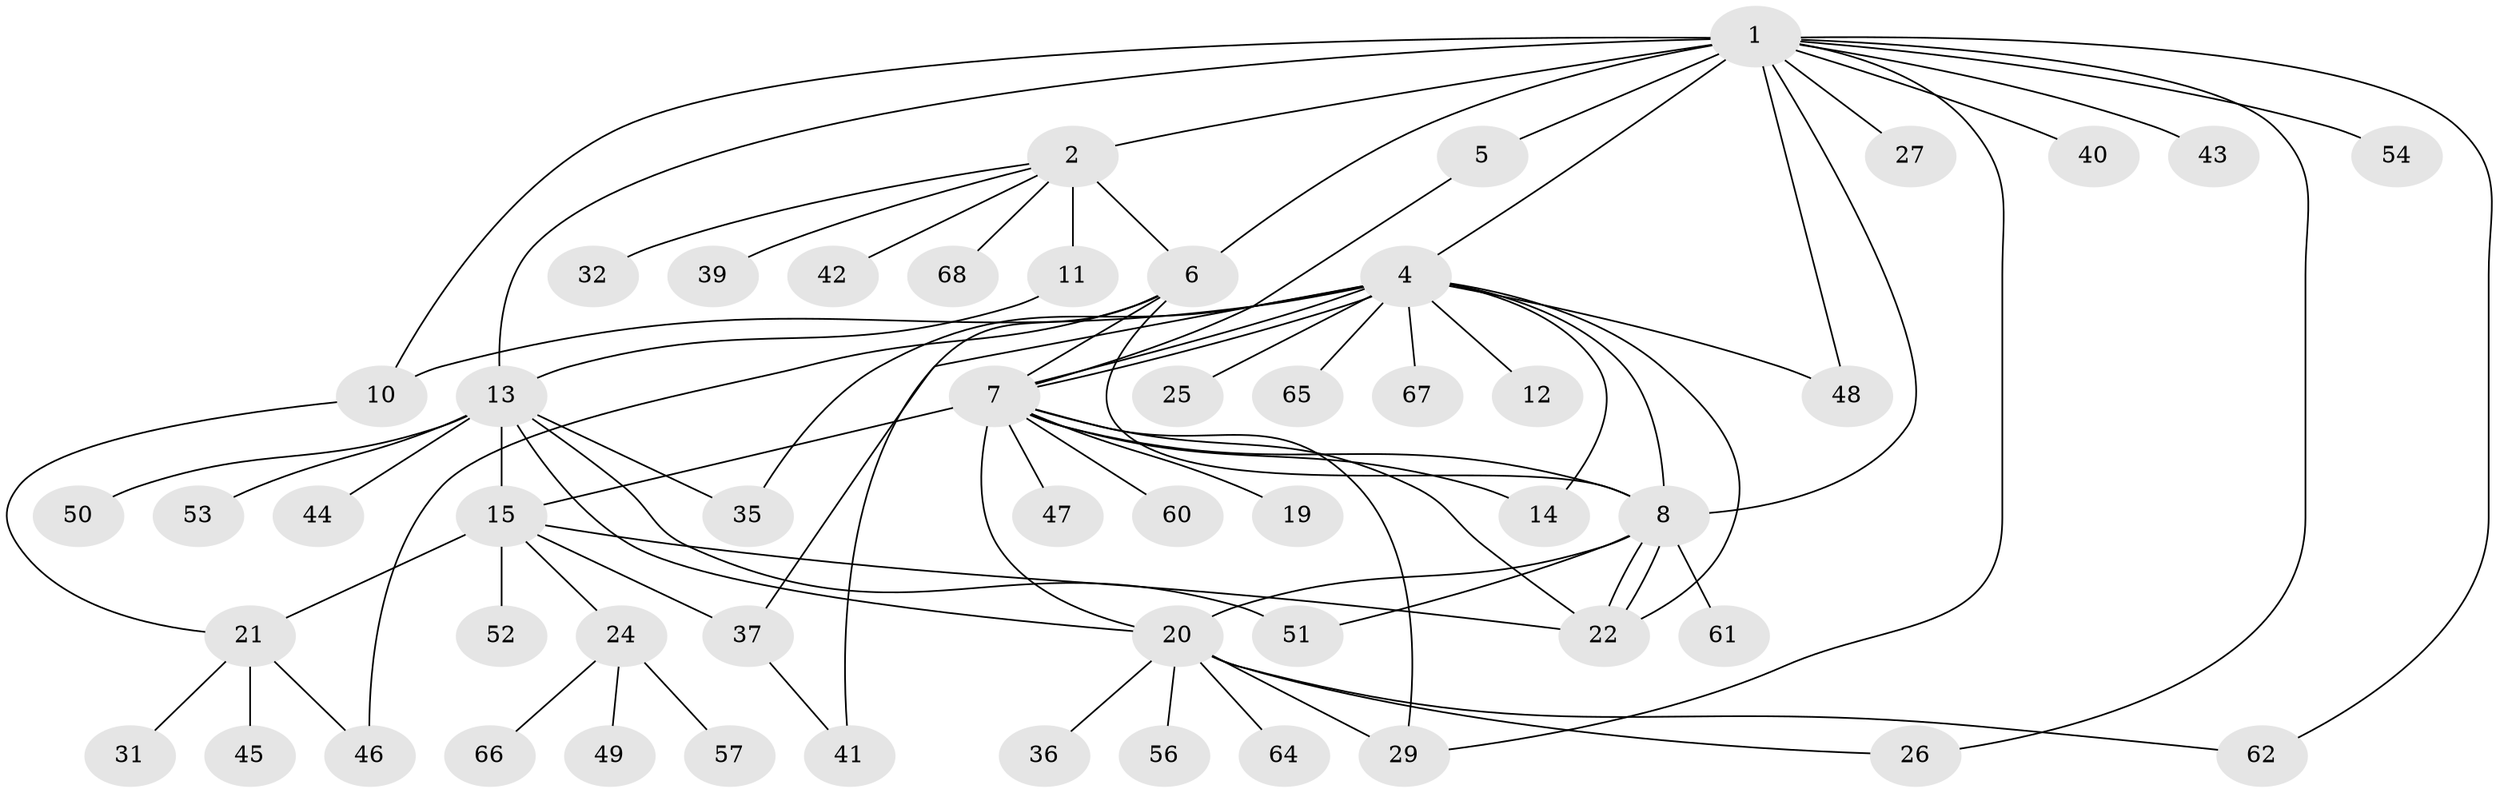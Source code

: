 // original degree distribution, {7: 0.04411764705882353, 16: 0.014705882352941176, 14: 0.029411764705882353, 3: 0.08823529411764706, 6: 0.058823529411764705, 10: 0.014705882352941176, 2: 0.20588235294117646, 1: 0.47058823529411764, 8: 0.014705882352941176, 5: 0.014705882352941176, 4: 0.04411764705882353}
// Generated by graph-tools (version 1.1) at 2025/41/03/06/25 10:41:50]
// undirected, 53 vertices, 80 edges
graph export_dot {
graph [start="1"]
  node [color=gray90,style=filled];
  1 [super="+3"];
  2 [super="+38"];
  4 [super="+30"];
  5 [super="+34"];
  6 [super="+9"];
  7 [super="+59"];
  8 [super="+63"];
  10 [super="+28"];
  11;
  12;
  13 [super="+16"];
  14 [super="+17"];
  15 [super="+18"];
  19;
  20 [super="+58"];
  21;
  22 [super="+23"];
  24 [super="+55"];
  25;
  26;
  27;
  29 [super="+33"];
  31;
  32;
  35;
  36;
  37;
  39;
  40;
  41;
  42;
  43;
  44;
  45;
  46;
  47;
  48;
  49;
  50;
  51;
  52;
  53;
  54;
  56;
  57;
  60;
  61;
  62;
  64;
  65;
  66;
  67;
  68;
  1 -- 2 [weight=3];
  1 -- 8 [weight=2];
  1 -- 13 [weight=2];
  1 -- 26;
  1 -- 48;
  1 -- 4;
  1 -- 5;
  1 -- 6;
  1 -- 40;
  1 -- 10;
  1 -- 43;
  1 -- 54;
  1 -- 27;
  1 -- 29;
  1 -- 62;
  2 -- 11;
  2 -- 32;
  2 -- 39;
  2 -- 42;
  2 -- 68;
  2 -- 6;
  4 -- 7;
  4 -- 7;
  4 -- 12;
  4 -- 14;
  4 -- 25;
  4 -- 35;
  4 -- 37;
  4 -- 48;
  4 -- 65;
  4 -- 67;
  4 -- 22;
  4 -- 10;
  4 -- 8;
  5 -- 7;
  6 -- 8;
  6 -- 41;
  6 -- 46;
  6 -- 7;
  7 -- 8;
  7 -- 14;
  7 -- 15 [weight=2];
  7 -- 19;
  7 -- 20;
  7 -- 22;
  7 -- 47;
  7 -- 60;
  7 -- 29;
  8 -- 22;
  8 -- 22;
  8 -- 51;
  8 -- 61;
  8 -- 20;
  10 -- 21;
  11 -- 13;
  13 -- 35;
  13 -- 50;
  13 -- 51;
  13 -- 53;
  13 -- 20;
  13 -- 44;
  13 -- 15;
  15 -- 37;
  15 -- 52;
  15 -- 21;
  15 -- 22;
  15 -- 24;
  20 -- 29;
  20 -- 36;
  20 -- 56;
  20 -- 62;
  20 -- 64;
  20 -- 26;
  21 -- 31;
  21 -- 45;
  21 -- 46;
  24 -- 49;
  24 -- 57;
  24 -- 66;
  37 -- 41;
}
